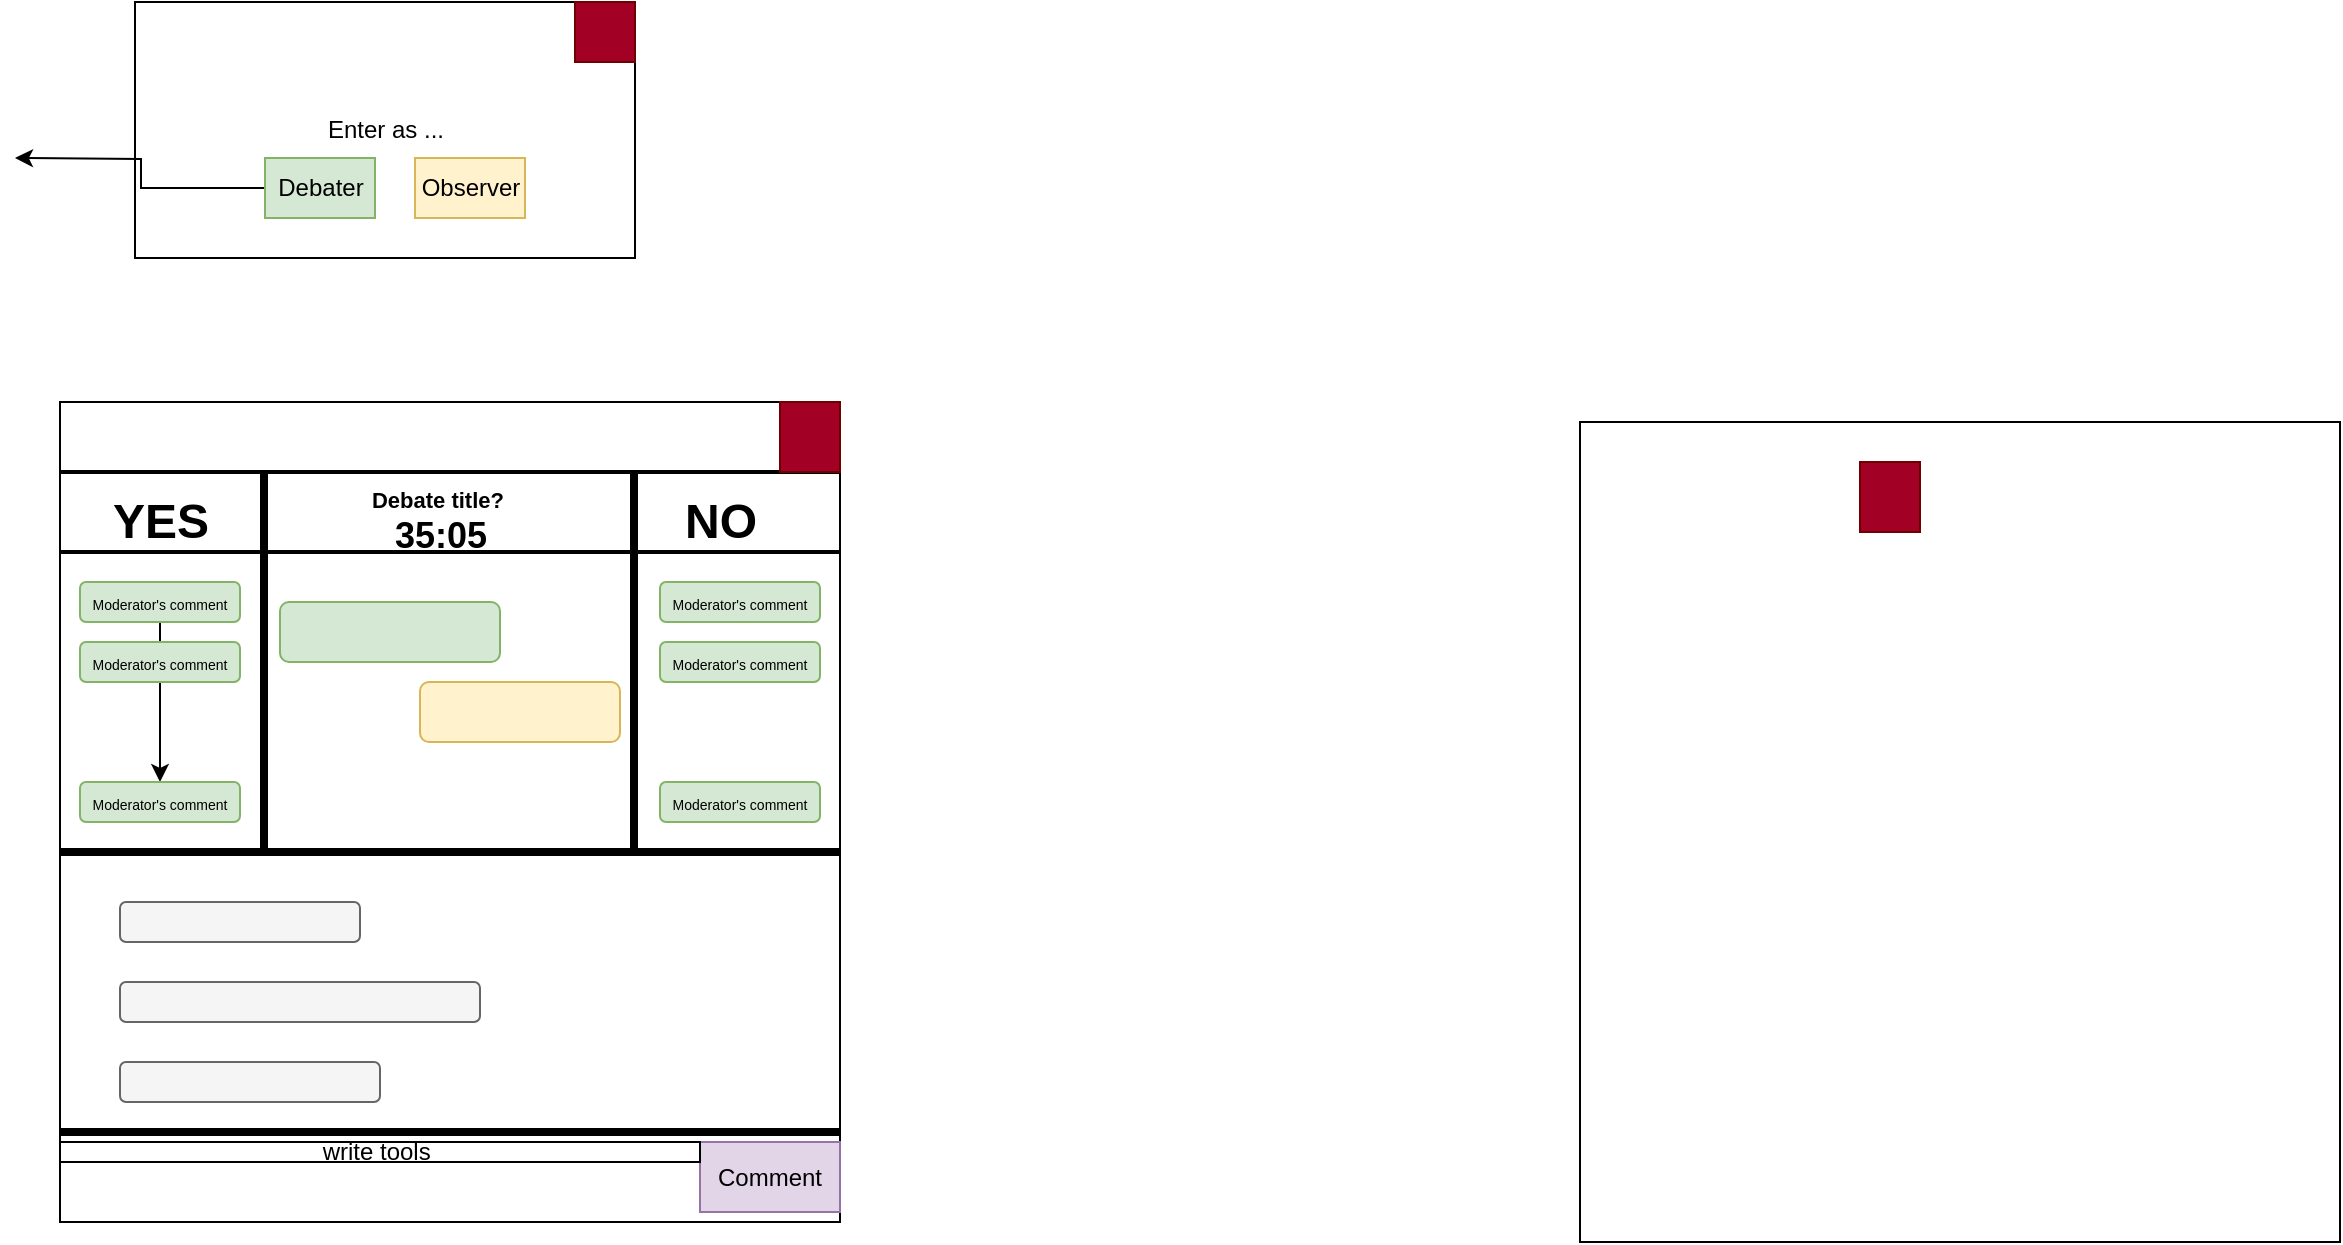 <mxfile version="10.6.1" type="github"><diagram name="Page-1" id="9f46799a-70d6-7492-0946-bef42562c5a5"><mxGraphModel dx="956" dy="560" grid="1" gridSize="10" guides="0" tooltips="1" connect="1" arrows="1" fold="1" page="1" pageScale="1" pageWidth="1100" pageHeight="850" background="#ffffff" math="0" shadow="0"><root><mxCell id="0"/><mxCell id="1" parent="0"/><mxCell id="0BwkizLxuASDvBMF9xvJ-2" value="Enter as ..." style="rounded=0;whiteSpace=wrap;html=1;" vertex="1" parent="1"><mxGeometry x="67.5" y="40" width="250" height="128" as="geometry"/></mxCell><mxCell id="0BwkizLxuASDvBMF9xvJ-8" style="edgeStyle=orthogonalEdgeStyle;rounded=0;orthogonalLoop=1;jettySize=auto;html=1;exitX=0;exitY=0.5;exitDx=0;exitDy=0;" edge="1" parent="1" source="0BwkizLxuASDvBMF9xvJ-3"><mxGeometry relative="1" as="geometry"><mxPoint x="7.5" y="118" as="targetPoint"/></mxGeometry></mxCell><mxCell id="0BwkizLxuASDvBMF9xvJ-3" value="Debater" style="rounded=0;whiteSpace=wrap;html=1;fillColor=#d5e8d4;strokeColor=#82b366;" vertex="1" parent="1"><mxGeometry x="132.5" y="118" width="55" height="30" as="geometry"/></mxCell><mxCell id="0BwkizLxuASDvBMF9xvJ-4" value="Observer" style="rounded=0;whiteSpace=wrap;html=1;fillColor=#fff2cc;strokeColor=#d6b656;" vertex="1" parent="1"><mxGeometry x="207.5" y="118" width="55" height="30" as="geometry"/></mxCell><mxCell id="0BwkizLxuASDvBMF9xvJ-9" value="" style="rounded=0;whiteSpace=wrap;html=1;fillColor=#a20025;strokeColor=#6F0000;fontColor=#ffffff;" vertex="1" parent="1"><mxGeometry x="287.5" y="40" width="30" height="30" as="geometry"/></mxCell><mxCell id="0BwkizLxuASDvBMF9xvJ-10" value="" style="rounded=0;whiteSpace=wrap;html=1;strokeColor=#000000;" vertex="1" parent="1"><mxGeometry x="30" y="240" width="390" height="410" as="geometry"/></mxCell><mxCell id="0BwkizLxuASDvBMF9xvJ-13" value="" style="line;strokeWidth=2;html=1;" vertex="1" parent="1"><mxGeometry x="30" y="270" width="390" height="10" as="geometry"/></mxCell><mxCell id="0BwkizLxuASDvBMF9xvJ-14" value="" style="rounded=0;whiteSpace=wrap;html=1;fillColor=#a20025;strokeColor=#6F0000;fontColor=#ffffff;" vertex="1" parent="1"><mxGeometry x="390" y="240" width="30" height="35" as="geometry"/></mxCell><mxCell id="0BwkizLxuASDvBMF9xvJ-16" value="" style="line;strokeWidth=2;html=1;" vertex="1" parent="1"><mxGeometry x="30" y="310" width="390" height="10" as="geometry"/></mxCell><mxCell id="0BwkizLxuASDvBMF9xvJ-20" value="" style="line;strokeWidth=4;html=1;perimeter=backbonePerimeter;points=[];outlineConnect=0;rotation=90;" vertex="1" parent="1"><mxGeometry x="221" y="366" width="192" height="10" as="geometry"/></mxCell><mxCell id="0BwkizLxuASDvBMF9xvJ-21" value="" style="line;strokeWidth=4;html=1;perimeter=backbonePerimeter;points=[];outlineConnect=0;rotation=90;" vertex="1" parent="1"><mxGeometry x="36" y="360" width="192" height="20" as="geometry"/></mxCell><mxCell id="0BwkizLxuASDvBMF9xvJ-22" value="" style="line;strokeWidth=4;html=1;perimeter=backbonePerimeter;points=[];outlineConnect=0;" vertex="1" parent="1"><mxGeometry x="30" y="460" width="390" height="10" as="geometry"/></mxCell><mxCell id="0BwkizLxuASDvBMF9xvJ-23" value="" style="line;strokeWidth=4;html=1;perimeter=backbonePerimeter;points=[];outlineConnect=0;" vertex="1" parent="1"><mxGeometry x="30" y="600" width="390" height="10" as="geometry"/></mxCell><mxCell id="0BwkizLxuASDvBMF9xvJ-24" value="" style="rounded=1;whiteSpace=wrap;html=1;strokeColor=#666666;fillColor=#f5f5f5;fontColor=#333333;" vertex="1" parent="1"><mxGeometry x="60" y="490" width="120" height="20" as="geometry"/></mxCell><mxCell id="0BwkizLxuASDvBMF9xvJ-25" value="" style="rounded=1;whiteSpace=wrap;html=1;strokeColor=#666666;fillColor=#f5f5f5;fontColor=#333333;" vertex="1" parent="1"><mxGeometry x="60" y="530" width="180" height="20" as="geometry"/></mxCell><mxCell id="0BwkizLxuASDvBMF9xvJ-26" value="" style="rounded=1;whiteSpace=wrap;html=1;strokeColor=#666666;fillColor=#f5f5f5;fontColor=#333333;" vertex="1" parent="1"><mxGeometry x="60" y="570" width="130" height="20" as="geometry"/></mxCell><mxCell id="0BwkizLxuASDvBMF9xvJ-49" value="" style="edgeStyle=orthogonalEdgeStyle;rounded=0;orthogonalLoop=1;jettySize=auto;html=1;" edge="1" parent="1" source="0BwkizLxuASDvBMF9xvJ-28" target="0BwkizLxuASDvBMF9xvJ-48"><mxGeometry relative="1" as="geometry"/></mxCell><mxCell id="0BwkizLxuASDvBMF9xvJ-28" value="&lt;font style=&quot;font-size: 7px&quot;&gt;Moderator's comment&lt;/font&gt;" style="rounded=1;whiteSpace=wrap;html=1;strokeColor=#82b366;fillColor=#d5e8d4;" vertex="1" parent="1"><mxGeometry x="40" y="330" width="80" height="20" as="geometry"/></mxCell><mxCell id="0BwkizLxuASDvBMF9xvJ-48" value="&lt;font style=&quot;font-size: 7px&quot;&gt;Moderator's comment&lt;/font&gt;" style="rounded=1;whiteSpace=wrap;html=1;strokeColor=#82b366;fillColor=#d5e8d4;" vertex="1" parent="1"><mxGeometry x="40" y="430" width="80" height="20" as="geometry"/></mxCell><mxCell id="0BwkizLxuASDvBMF9xvJ-29" value="&lt;span style=&quot;font-size: 7px ; line-height: 60%&quot;&gt;Moderator's comment&lt;/span&gt;" style="rounded=1;whiteSpace=wrap;html=1;strokeColor=#82b366;fillColor=#d5e8d4;" vertex="1" parent="1"><mxGeometry x="40" y="360" width="80" height="20" as="geometry"/></mxCell><mxCell id="0BwkizLxuASDvBMF9xvJ-32" value="" style="rounded=1;whiteSpace=wrap;html=1;strokeColor=#82b366;fillColor=#d5e8d4;" vertex="1" parent="1"><mxGeometry x="140" y="340" width="110" height="30" as="geometry"/></mxCell><mxCell id="0BwkizLxuASDvBMF9xvJ-33" value="" style="rounded=1;whiteSpace=wrap;html=1;strokeColor=#d6b656;fillColor=#fff2cc;" vertex="1" parent="1"><mxGeometry x="210" y="380" width="100" height="30" as="geometry"/></mxCell><mxCell id="0BwkizLxuASDvBMF9xvJ-35" value="" style="rounded=0;whiteSpace=wrap;html=1;strokeColor=#000000;" vertex="1" parent="1"><mxGeometry x="790" y="250" width="380" height="410" as="geometry"/></mxCell><mxCell id="0BwkizLxuASDvBMF9xvJ-36" value="Comment" style="rounded=0;whiteSpace=wrap;html=1;fillColor=#e1d5e7;strokeColor=#9673a6;" vertex="1" parent="1"><mxGeometry x="350" y="610" width="70" height="35" as="geometry"/></mxCell><mxCell id="0BwkizLxuASDvBMF9xvJ-37" value="" style="rounded=0;whiteSpace=wrap;html=1;fillColor=#a20025;strokeColor=#6F0000;fontColor=#ffffff;" vertex="1" parent="1"><mxGeometry x="930" y="270" width="30" height="35" as="geometry"/></mxCell><mxCell id="0BwkizLxuASDvBMF9xvJ-38" value="write tools&amp;nbsp;" style="rounded=0;whiteSpace=wrap;html=1;strokeColor=#000000;" vertex="1" parent="1"><mxGeometry x="30" y="610" width="320" height="10" as="geometry"/></mxCell><mxCell id="0BwkizLxuASDvBMF9xvJ-42" value="YES" style="text;strokeColor=none;fillColor=none;html=1;fontSize=24;fontStyle=1;verticalAlign=middle;align=center;" vertex="1" parent="1"><mxGeometry x="30" y="280" width="100" height="40" as="geometry"/></mxCell><mxCell id="0BwkizLxuASDvBMF9xvJ-43" value="NO" style="text;strokeColor=none;fillColor=none;html=1;fontSize=24;fontStyle=1;verticalAlign=middle;align=center;" vertex="1" parent="1"><mxGeometry x="310" y="280" width="100" height="40" as="geometry"/></mxCell><mxCell id="0BwkizLxuASDvBMF9xvJ-44" value="&lt;font style=&quot;font-size: 18px&quot;&gt;35:05&lt;/font&gt;" style="text;strokeColor=none;fillColor=none;html=1;fontSize=24;fontStyle=1;verticalAlign=middle;align=center;" vertex="1" parent="1"><mxGeometry x="190" y="290" width="60" height="30" as="geometry"/></mxCell><mxCell id="0BwkizLxuASDvBMF9xvJ-45" value="&lt;font style=&quot;font-size: 11px&quot;&gt;Debate title?&amp;nbsp;&lt;/font&gt;" style="text;strokeColor=none;fillColor=none;html=1;fontSize=24;fontStyle=1;verticalAlign=middle;align=center;" vertex="1" parent="1"><mxGeometry x="170" y="280" width="100" height="10" as="geometry"/></mxCell><mxCell id="0BwkizLxuASDvBMF9xvJ-51" value="&lt;font style=&quot;font-size: 7px&quot;&gt;Moderator's comment&lt;/font&gt;" style="rounded=1;whiteSpace=wrap;html=1;strokeColor=#82b366;fillColor=#d5e8d4;" vertex="1" parent="1"><mxGeometry x="330" y="330" width="80" height="20" as="geometry"/></mxCell><mxCell id="0BwkizLxuASDvBMF9xvJ-52" value="&lt;font style=&quot;font-size: 7px&quot;&gt;Moderator's comment&lt;/font&gt;" style="rounded=1;whiteSpace=wrap;html=1;strokeColor=#82b366;fillColor=#d5e8d4;" vertex="1" parent="1"><mxGeometry x="330" y="430" width="80" height="20" as="geometry"/></mxCell><mxCell id="0BwkizLxuASDvBMF9xvJ-53" value="&lt;span style=&quot;font-size: 7px ; line-height: 60%&quot;&gt;Moderator's comment&lt;/span&gt;" style="rounded=1;whiteSpace=wrap;html=1;strokeColor=#82b366;fillColor=#d5e8d4;" vertex="1" parent="1"><mxGeometry x="330" y="360" width="80" height="20" as="geometry"/></mxCell></root></mxGraphModel></diagram></mxfile>